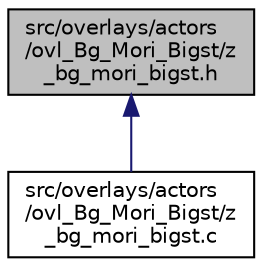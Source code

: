 digraph "src/overlays/actors/ovl_Bg_Mori_Bigst/z_bg_mori_bigst.h"
{
 // LATEX_PDF_SIZE
  edge [fontname="Helvetica",fontsize="10",labelfontname="Helvetica",labelfontsize="10"];
  node [fontname="Helvetica",fontsize="10",shape=record];
  Node1 [label="src/overlays/actors\l/ovl_Bg_Mori_Bigst/z\l_bg_mori_bigst.h",height=0.2,width=0.4,color="black", fillcolor="grey75", style="filled", fontcolor="black",tooltip=" "];
  Node1 -> Node2 [dir="back",color="midnightblue",fontsize="10",style="solid",fontname="Helvetica"];
  Node2 [label="src/overlays/actors\l/ovl_Bg_Mori_Bigst/z\l_bg_mori_bigst.c",height=0.2,width=0.4,color="black", fillcolor="white", style="filled",URL="$de/dbd/z__bg__mori__bigst_8c.html",tooltip=" "];
}
